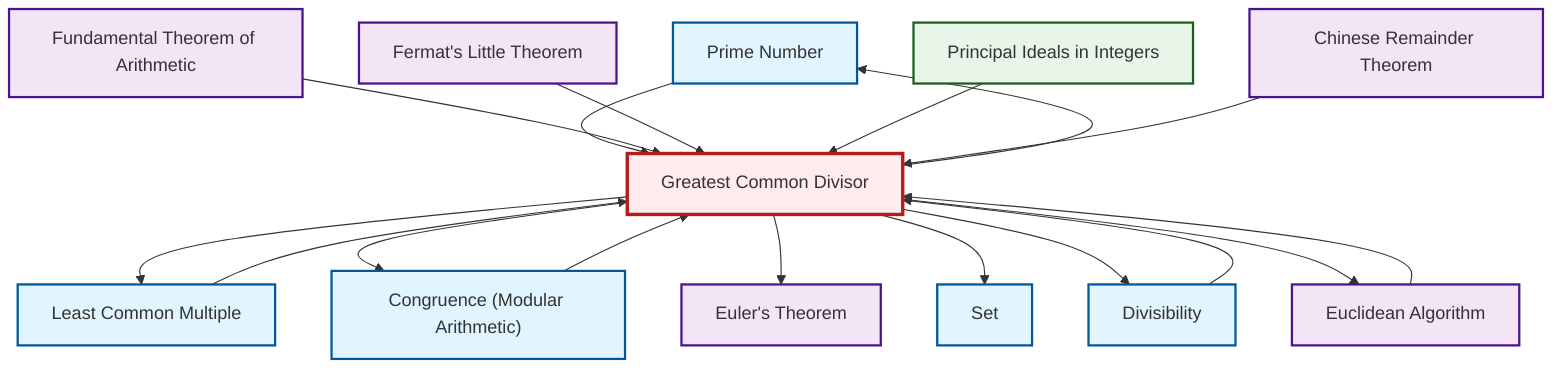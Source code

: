 graph TD
    classDef definition fill:#e1f5fe,stroke:#01579b,stroke-width:2px
    classDef theorem fill:#f3e5f5,stroke:#4a148c,stroke-width:2px
    classDef axiom fill:#fff3e0,stroke:#e65100,stroke-width:2px
    classDef example fill:#e8f5e9,stroke:#1b5e20,stroke-width:2px
    classDef current fill:#ffebee,stroke:#b71c1c,stroke-width:3px
    def-prime["Prime Number"]:::definition
    thm-fermat-little["Fermat's Little Theorem"]:::theorem
    thm-fundamental-arithmetic["Fundamental Theorem of Arithmetic"]:::theorem
    ex-principal-ideal["Principal Ideals in Integers"]:::example
    def-congruence["Congruence (Modular Arithmetic)"]:::definition
    def-gcd["Greatest Common Divisor"]:::definition
    def-lcm["Least Common Multiple"]:::definition
    thm-euclidean-algorithm["Euclidean Algorithm"]:::theorem
    thm-chinese-remainder["Chinese Remainder Theorem"]:::theorem
    thm-euler["Euler's Theorem"]:::theorem
    def-set["Set"]:::definition
    def-divisibility["Divisibility"]:::definition
    def-gcd --> def-prime
    def-divisibility --> def-gcd
    def-prime --> def-gcd
    thm-fundamental-arithmetic --> def-gcd
    def-gcd --> def-lcm
    thm-fermat-little --> def-gcd
    ex-principal-ideal --> def-gcd
    def-lcm --> def-gcd
    def-gcd --> def-congruence
    def-gcd --> thm-euler
    def-congruence --> def-gcd
    def-gcd --> def-set
    def-gcd --> def-divisibility
    thm-chinese-remainder --> def-gcd
    thm-euclidean-algorithm --> def-gcd
    def-gcd --> thm-euclidean-algorithm
    class def-gcd current